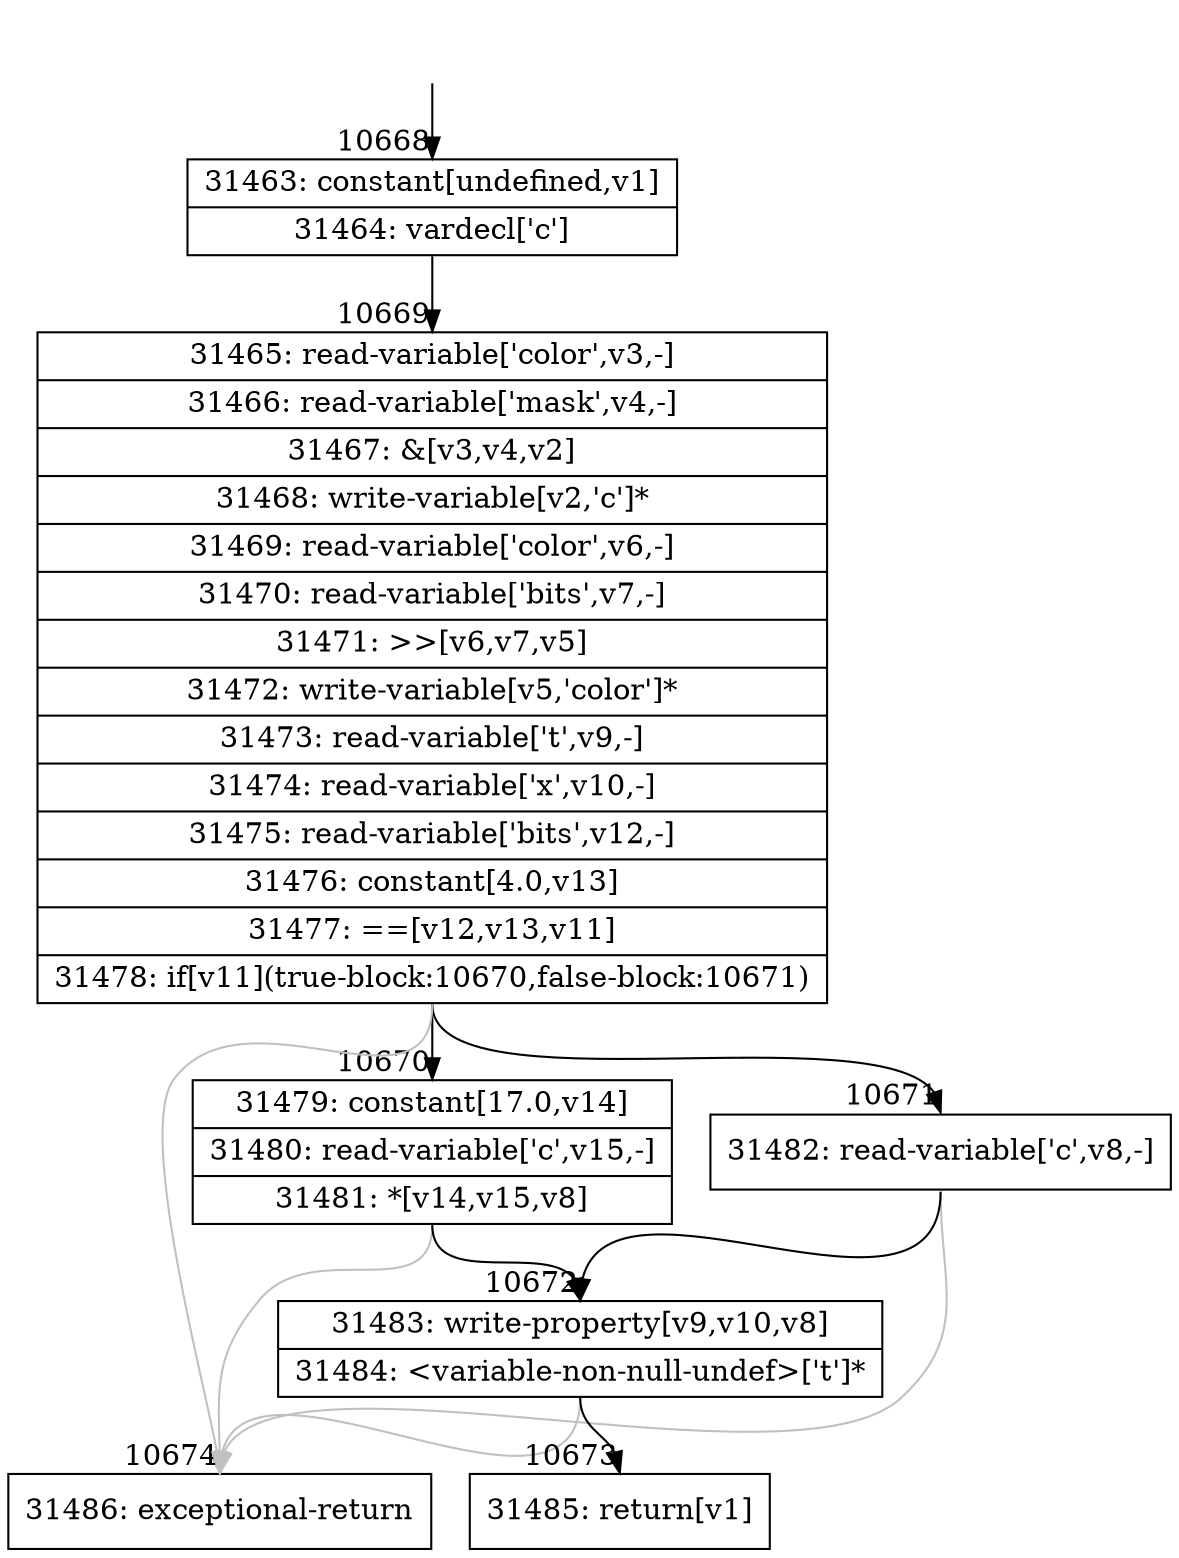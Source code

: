 digraph {
rankdir="TD"
BB_entry785[shape=none,label=""];
BB_entry785 -> BB10668 [tailport=s, headport=n, headlabel="    10668"]
BB10668 [shape=record label="{31463: constant[undefined,v1]|31464: vardecl['c']}" ] 
BB10668 -> BB10669 [tailport=s, headport=n, headlabel="      10669"]
BB10669 [shape=record label="{31465: read-variable['color',v3,-]|31466: read-variable['mask',v4,-]|31467: &[v3,v4,v2]|31468: write-variable[v2,'c']*|31469: read-variable['color',v6,-]|31470: read-variable['bits',v7,-]|31471: \>\>[v6,v7,v5]|31472: write-variable[v5,'color']*|31473: read-variable['t',v9,-]|31474: read-variable['x',v10,-]|31475: read-variable['bits',v12,-]|31476: constant[4.0,v13]|31477: ==[v12,v13,v11]|31478: if[v11](true-block:10670,false-block:10671)}" ] 
BB10669 -> BB10670 [tailport=s, headport=n, headlabel="      10670"]
BB10669 -> BB10671 [tailport=s, headport=n, headlabel="      10671"]
BB10669 -> BB10674 [tailport=s, headport=n, color=gray, headlabel="      10674"]
BB10670 [shape=record label="{31479: constant[17.0,v14]|31480: read-variable['c',v15,-]|31481: *[v14,v15,v8]}" ] 
BB10670 -> BB10672 [tailport=s, headport=n, headlabel="      10672"]
BB10670 -> BB10674 [tailport=s, headport=n, color=gray]
BB10671 [shape=record label="{31482: read-variable['c',v8,-]}" ] 
BB10671 -> BB10672 [tailport=s, headport=n]
BB10671 -> BB10674 [tailport=s, headport=n, color=gray]
BB10672 [shape=record label="{31483: write-property[v9,v10,v8]|31484: \<variable-non-null-undef\>['t']*}" ] 
BB10672 -> BB10673 [tailport=s, headport=n, headlabel="      10673"]
BB10672 -> BB10674 [tailport=s, headport=n, color=gray]
BB10673 [shape=record label="{31485: return[v1]}" ] 
BB10674 [shape=record label="{31486: exceptional-return}" ] 
//#$~ 15174
}
